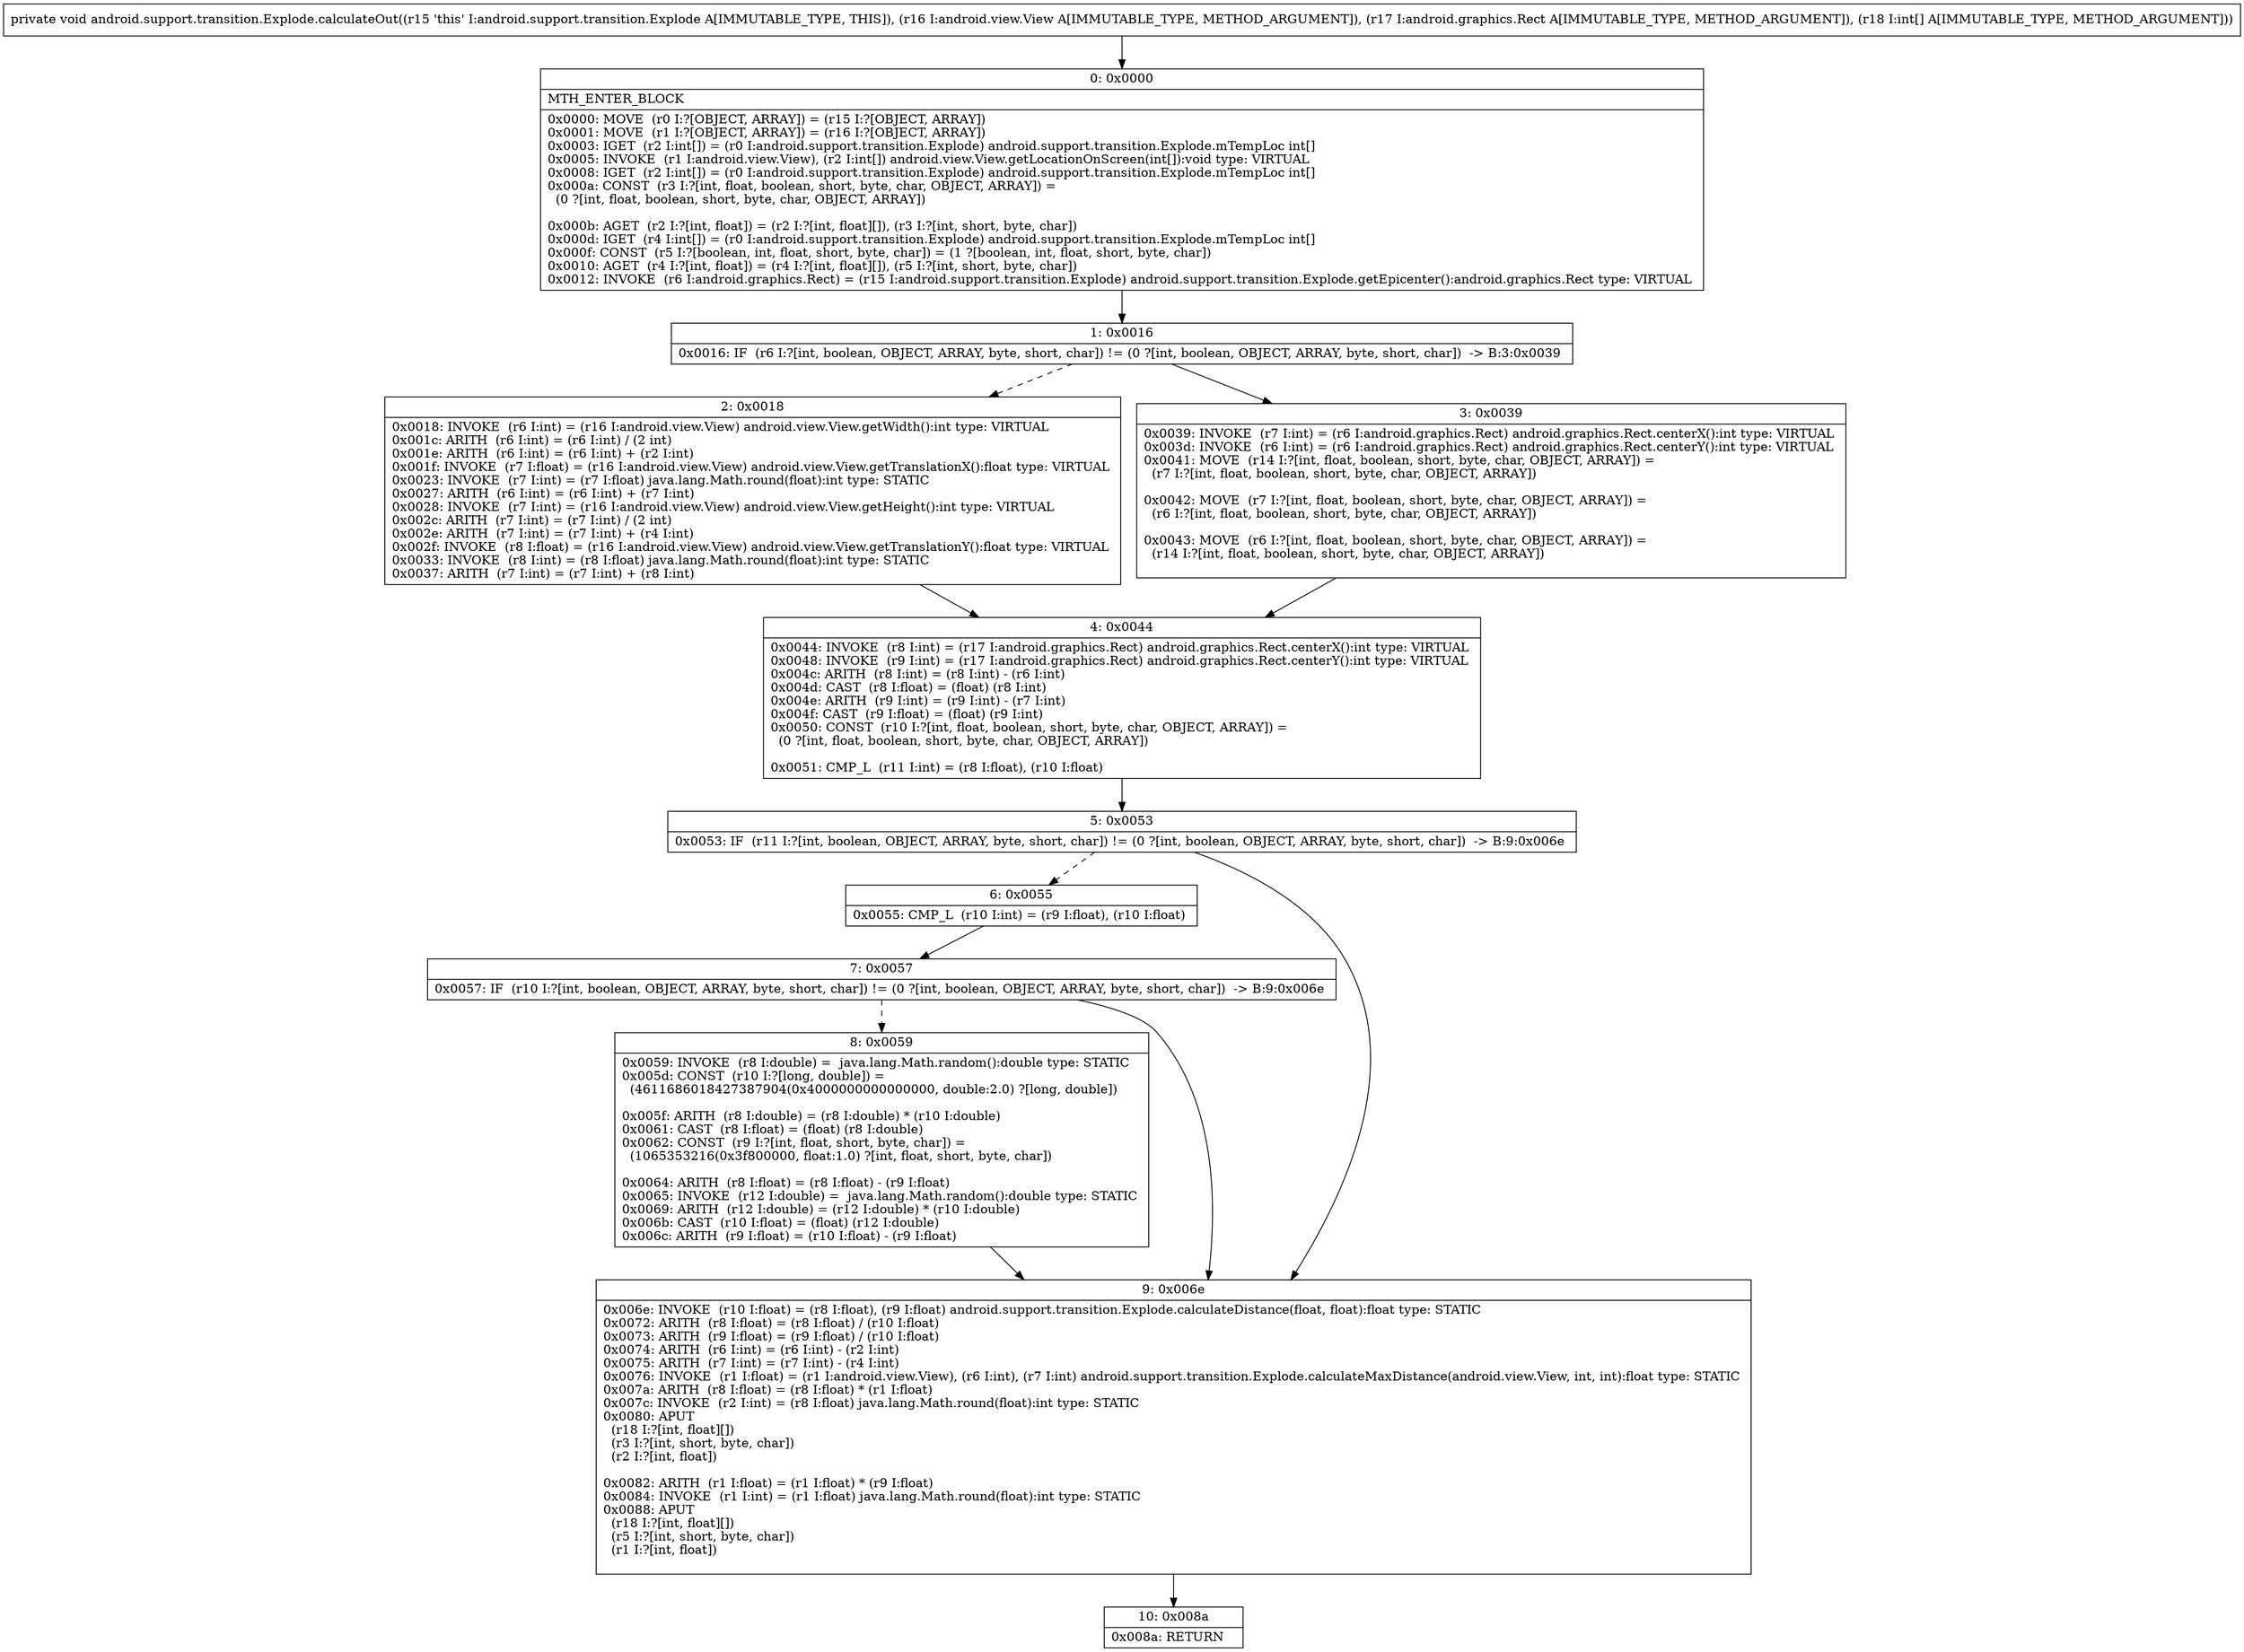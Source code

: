 digraph "CFG forandroid.support.transition.Explode.calculateOut(Landroid\/view\/View;Landroid\/graphics\/Rect;[I)V" {
Node_0 [shape=record,label="{0\:\ 0x0000|MTH_ENTER_BLOCK\l|0x0000: MOVE  (r0 I:?[OBJECT, ARRAY]) = (r15 I:?[OBJECT, ARRAY]) \l0x0001: MOVE  (r1 I:?[OBJECT, ARRAY]) = (r16 I:?[OBJECT, ARRAY]) \l0x0003: IGET  (r2 I:int[]) = (r0 I:android.support.transition.Explode) android.support.transition.Explode.mTempLoc int[] \l0x0005: INVOKE  (r1 I:android.view.View), (r2 I:int[]) android.view.View.getLocationOnScreen(int[]):void type: VIRTUAL \l0x0008: IGET  (r2 I:int[]) = (r0 I:android.support.transition.Explode) android.support.transition.Explode.mTempLoc int[] \l0x000a: CONST  (r3 I:?[int, float, boolean, short, byte, char, OBJECT, ARRAY]) = \l  (0 ?[int, float, boolean, short, byte, char, OBJECT, ARRAY])\l \l0x000b: AGET  (r2 I:?[int, float]) = (r2 I:?[int, float][]), (r3 I:?[int, short, byte, char]) \l0x000d: IGET  (r4 I:int[]) = (r0 I:android.support.transition.Explode) android.support.transition.Explode.mTempLoc int[] \l0x000f: CONST  (r5 I:?[boolean, int, float, short, byte, char]) = (1 ?[boolean, int, float, short, byte, char]) \l0x0010: AGET  (r4 I:?[int, float]) = (r4 I:?[int, float][]), (r5 I:?[int, short, byte, char]) \l0x0012: INVOKE  (r6 I:android.graphics.Rect) = (r15 I:android.support.transition.Explode) android.support.transition.Explode.getEpicenter():android.graphics.Rect type: VIRTUAL \l}"];
Node_1 [shape=record,label="{1\:\ 0x0016|0x0016: IF  (r6 I:?[int, boolean, OBJECT, ARRAY, byte, short, char]) != (0 ?[int, boolean, OBJECT, ARRAY, byte, short, char])  \-\> B:3:0x0039 \l}"];
Node_2 [shape=record,label="{2\:\ 0x0018|0x0018: INVOKE  (r6 I:int) = (r16 I:android.view.View) android.view.View.getWidth():int type: VIRTUAL \l0x001c: ARITH  (r6 I:int) = (r6 I:int) \/ (2 int) \l0x001e: ARITH  (r6 I:int) = (r6 I:int) + (r2 I:int) \l0x001f: INVOKE  (r7 I:float) = (r16 I:android.view.View) android.view.View.getTranslationX():float type: VIRTUAL \l0x0023: INVOKE  (r7 I:int) = (r7 I:float) java.lang.Math.round(float):int type: STATIC \l0x0027: ARITH  (r6 I:int) = (r6 I:int) + (r7 I:int) \l0x0028: INVOKE  (r7 I:int) = (r16 I:android.view.View) android.view.View.getHeight():int type: VIRTUAL \l0x002c: ARITH  (r7 I:int) = (r7 I:int) \/ (2 int) \l0x002e: ARITH  (r7 I:int) = (r7 I:int) + (r4 I:int) \l0x002f: INVOKE  (r8 I:float) = (r16 I:android.view.View) android.view.View.getTranslationY():float type: VIRTUAL \l0x0033: INVOKE  (r8 I:int) = (r8 I:float) java.lang.Math.round(float):int type: STATIC \l0x0037: ARITH  (r7 I:int) = (r7 I:int) + (r8 I:int) \l}"];
Node_3 [shape=record,label="{3\:\ 0x0039|0x0039: INVOKE  (r7 I:int) = (r6 I:android.graphics.Rect) android.graphics.Rect.centerX():int type: VIRTUAL \l0x003d: INVOKE  (r6 I:int) = (r6 I:android.graphics.Rect) android.graphics.Rect.centerY():int type: VIRTUAL \l0x0041: MOVE  (r14 I:?[int, float, boolean, short, byte, char, OBJECT, ARRAY]) = \l  (r7 I:?[int, float, boolean, short, byte, char, OBJECT, ARRAY])\l \l0x0042: MOVE  (r7 I:?[int, float, boolean, short, byte, char, OBJECT, ARRAY]) = \l  (r6 I:?[int, float, boolean, short, byte, char, OBJECT, ARRAY])\l \l0x0043: MOVE  (r6 I:?[int, float, boolean, short, byte, char, OBJECT, ARRAY]) = \l  (r14 I:?[int, float, boolean, short, byte, char, OBJECT, ARRAY])\l \l}"];
Node_4 [shape=record,label="{4\:\ 0x0044|0x0044: INVOKE  (r8 I:int) = (r17 I:android.graphics.Rect) android.graphics.Rect.centerX():int type: VIRTUAL \l0x0048: INVOKE  (r9 I:int) = (r17 I:android.graphics.Rect) android.graphics.Rect.centerY():int type: VIRTUAL \l0x004c: ARITH  (r8 I:int) = (r8 I:int) \- (r6 I:int) \l0x004d: CAST  (r8 I:float) = (float) (r8 I:int) \l0x004e: ARITH  (r9 I:int) = (r9 I:int) \- (r7 I:int) \l0x004f: CAST  (r9 I:float) = (float) (r9 I:int) \l0x0050: CONST  (r10 I:?[int, float, boolean, short, byte, char, OBJECT, ARRAY]) = \l  (0 ?[int, float, boolean, short, byte, char, OBJECT, ARRAY])\l \l0x0051: CMP_L  (r11 I:int) = (r8 I:float), (r10 I:float) \l}"];
Node_5 [shape=record,label="{5\:\ 0x0053|0x0053: IF  (r11 I:?[int, boolean, OBJECT, ARRAY, byte, short, char]) != (0 ?[int, boolean, OBJECT, ARRAY, byte, short, char])  \-\> B:9:0x006e \l}"];
Node_6 [shape=record,label="{6\:\ 0x0055|0x0055: CMP_L  (r10 I:int) = (r9 I:float), (r10 I:float) \l}"];
Node_7 [shape=record,label="{7\:\ 0x0057|0x0057: IF  (r10 I:?[int, boolean, OBJECT, ARRAY, byte, short, char]) != (0 ?[int, boolean, OBJECT, ARRAY, byte, short, char])  \-\> B:9:0x006e \l}"];
Node_8 [shape=record,label="{8\:\ 0x0059|0x0059: INVOKE  (r8 I:double) =  java.lang.Math.random():double type: STATIC \l0x005d: CONST  (r10 I:?[long, double]) = \l  (4611686018427387904(0x4000000000000000, double:2.0) ?[long, double])\l \l0x005f: ARITH  (r8 I:double) = (r8 I:double) * (r10 I:double) \l0x0061: CAST  (r8 I:float) = (float) (r8 I:double) \l0x0062: CONST  (r9 I:?[int, float, short, byte, char]) = \l  (1065353216(0x3f800000, float:1.0) ?[int, float, short, byte, char])\l \l0x0064: ARITH  (r8 I:float) = (r8 I:float) \- (r9 I:float) \l0x0065: INVOKE  (r12 I:double) =  java.lang.Math.random():double type: STATIC \l0x0069: ARITH  (r12 I:double) = (r12 I:double) * (r10 I:double) \l0x006b: CAST  (r10 I:float) = (float) (r12 I:double) \l0x006c: ARITH  (r9 I:float) = (r10 I:float) \- (r9 I:float) \l}"];
Node_9 [shape=record,label="{9\:\ 0x006e|0x006e: INVOKE  (r10 I:float) = (r8 I:float), (r9 I:float) android.support.transition.Explode.calculateDistance(float, float):float type: STATIC \l0x0072: ARITH  (r8 I:float) = (r8 I:float) \/ (r10 I:float) \l0x0073: ARITH  (r9 I:float) = (r9 I:float) \/ (r10 I:float) \l0x0074: ARITH  (r6 I:int) = (r6 I:int) \- (r2 I:int) \l0x0075: ARITH  (r7 I:int) = (r7 I:int) \- (r4 I:int) \l0x0076: INVOKE  (r1 I:float) = (r1 I:android.view.View), (r6 I:int), (r7 I:int) android.support.transition.Explode.calculateMaxDistance(android.view.View, int, int):float type: STATIC \l0x007a: ARITH  (r8 I:float) = (r8 I:float) * (r1 I:float) \l0x007c: INVOKE  (r2 I:int) = (r8 I:float) java.lang.Math.round(float):int type: STATIC \l0x0080: APUT  \l  (r18 I:?[int, float][])\l  (r3 I:?[int, short, byte, char])\l  (r2 I:?[int, float])\l \l0x0082: ARITH  (r1 I:float) = (r1 I:float) * (r9 I:float) \l0x0084: INVOKE  (r1 I:int) = (r1 I:float) java.lang.Math.round(float):int type: STATIC \l0x0088: APUT  \l  (r18 I:?[int, float][])\l  (r5 I:?[int, short, byte, char])\l  (r1 I:?[int, float])\l \l}"];
Node_10 [shape=record,label="{10\:\ 0x008a|0x008a: RETURN   \l}"];
MethodNode[shape=record,label="{private void android.support.transition.Explode.calculateOut((r15 'this' I:android.support.transition.Explode A[IMMUTABLE_TYPE, THIS]), (r16 I:android.view.View A[IMMUTABLE_TYPE, METHOD_ARGUMENT]), (r17 I:android.graphics.Rect A[IMMUTABLE_TYPE, METHOD_ARGUMENT]), (r18 I:int[] A[IMMUTABLE_TYPE, METHOD_ARGUMENT])) }"];
MethodNode -> Node_0;
Node_0 -> Node_1;
Node_1 -> Node_2[style=dashed];
Node_1 -> Node_3;
Node_2 -> Node_4;
Node_3 -> Node_4;
Node_4 -> Node_5;
Node_5 -> Node_6[style=dashed];
Node_5 -> Node_9;
Node_6 -> Node_7;
Node_7 -> Node_8[style=dashed];
Node_7 -> Node_9;
Node_8 -> Node_9;
Node_9 -> Node_10;
}

